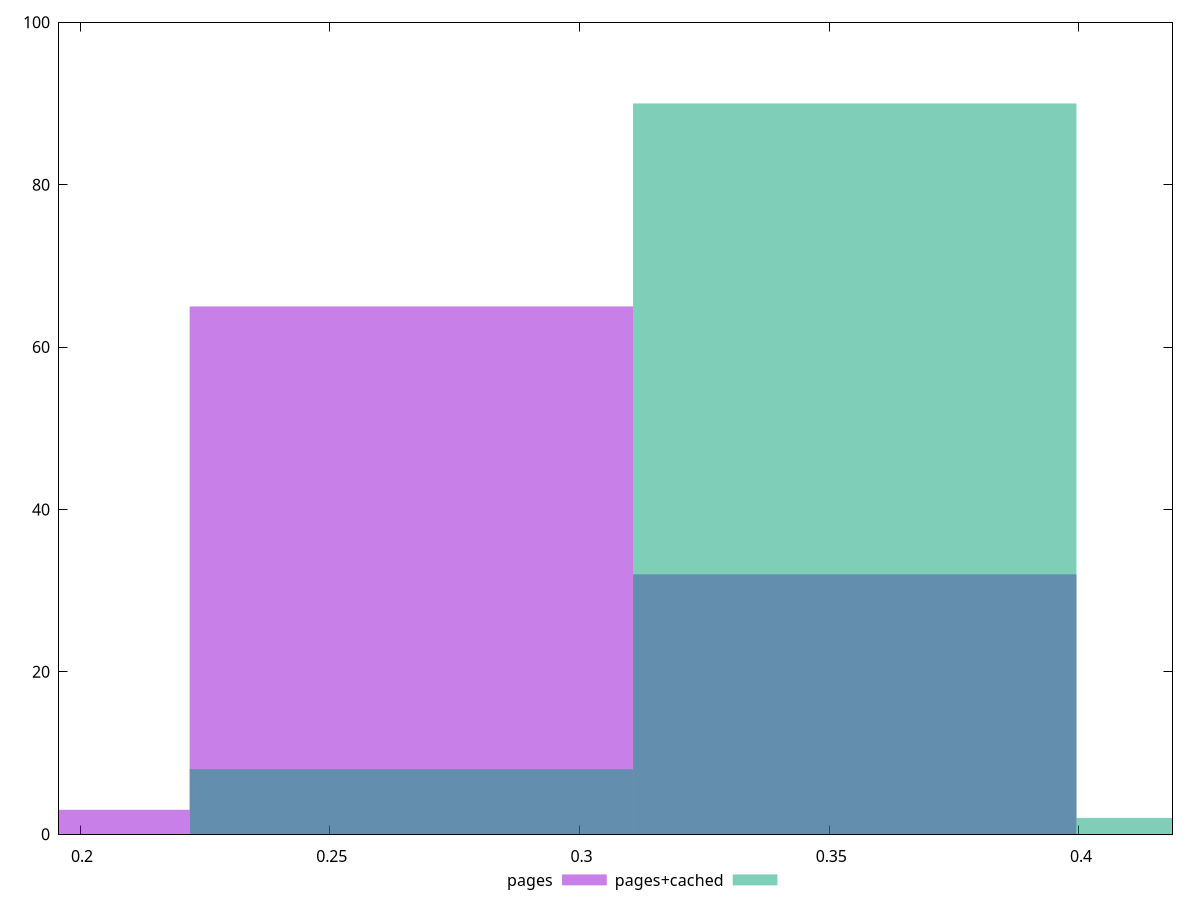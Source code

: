 reset

$pages <<EOF
0.26633806622328626 65
0.17755871081552418 3
0.35511742163104837 32
EOF

$pagesCached <<EOF
0.26633806622328626 8
0.35511742163104837 90
0.4438967770388105 2
EOF

set key outside below
set boxwidth 0.08877935540776209
set xrange [0.1957827127216305:0.4187420416717832]
set yrange [0:100]
set trange [0:100]
set style fill transparent solid 0.5 noborder
set terminal svg size 640, 500 enhanced background rgb 'white'
set output "report_00009_2021-02-08T22-37-41.559Z/meta/pScore/comparison/histogram/0_vs_1.svg"

plot $pages title "pages" with boxes, \
     $pagesCached title "pages+cached" with boxes

reset
